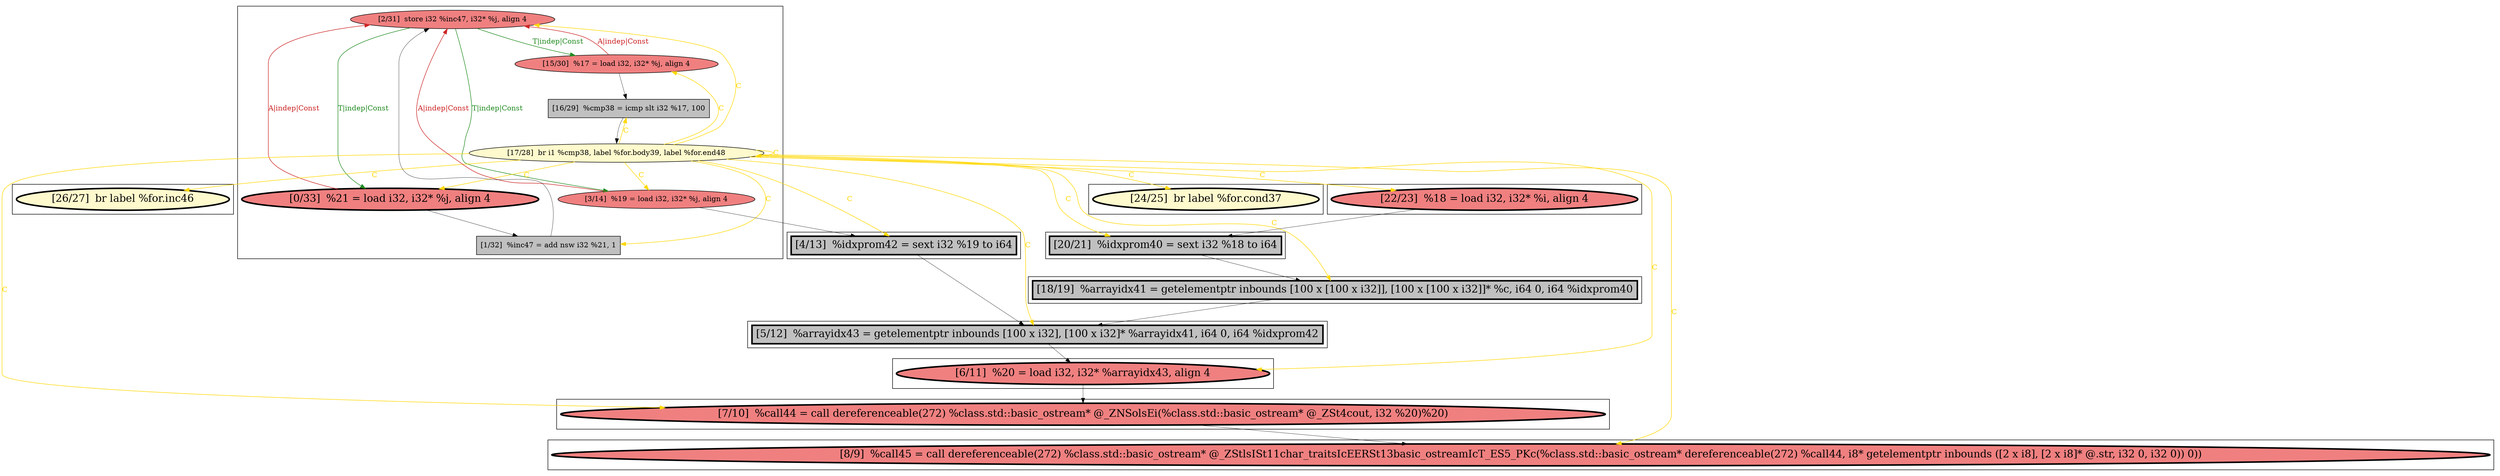 
digraph G {



node1321->node1319 [style=solid,color=forestgreen,label="T|indep|Const",penwidth=1.0,fontcolor=forestgreen ]
node1320->node1323 [style=solid,color=gold,label="C",penwidth=1.0,fontcolor=gold ]
node1320->node1314 [style=solid,color=gold,label="C",penwidth=1.0,fontcolor=gold ]
node1321->node1317 [style=solid,color=forestgreen,label="T|indep|Const",penwidth=1.0,fontcolor=forestgreen ]
node1312->node1311 [style=solid,color=black,label="",penwidth=0.5,fontcolor=black ]
node1316->node1312 [style=solid,color=black,label="",penwidth=0.5,fontcolor=black ]
node1319->node1318 [style=solid,color=black,label="",penwidth=0.5,fontcolor=black ]
node1320->node1320 [style=solid,color=gold,label="C",penwidth=1.0,fontcolor=gold ]
node1310->node1309 [style=solid,color=black,label="",penwidth=0.5,fontcolor=black ]
node1323->node1322 [style=solid,color=black,label="",penwidth=0.5,fontcolor=black ]
node1322->node1320 [style=solid,color=black,label="",penwidth=0.5,fontcolor=black ]
node1319->node1321 [style=solid,color=firebrick3,label="A|indep|Const",penwidth=1.0,fontcolor=firebrick3 ]
node1320->node1317 [style=solid,color=gold,label="C",penwidth=1.0,fontcolor=gold ]
node1320->node1312 [style=solid,color=gold,label="C",penwidth=1.0,fontcolor=gold ]
node1320->node1321 [style=solid,color=gold,label="C",penwidth=1.0,fontcolor=gold ]
node1320->node1315 [style=solid,color=gold,label="C",penwidth=1.0,fontcolor=gold ]
node1320->node1325 [style=solid,color=gold,label="C",penwidth=1.0,fontcolor=gold ]
node1318->node1321 [style=solid,color=black,label="",penwidth=0.5,fontcolor=black ]
node1325->node1316 [style=solid,color=black,label="",penwidth=0.5,fontcolor=black ]
node1320->node1316 [style=solid,color=gold,label="C",penwidth=1.0,fontcolor=gold ]
node1320->node1309 [style=solid,color=gold,label="C",penwidth=1.0,fontcolor=gold ]
node1317->node1321 [style=solid,color=firebrick3,label="A|indep|Const",penwidth=1.0,fontcolor=firebrick3 ]
node1320->node1319 [style=solid,color=gold,label="C",penwidth=1.0,fontcolor=gold ]
node1320->node1310 [style=solid,color=gold,label="C",penwidth=1.0,fontcolor=gold ]
node1320->node1311 [style=solid,color=gold,label="C",penwidth=1.0,fontcolor=gold ]
node1320->node1324 [style=solid,color=gold,label="C",penwidth=1.0,fontcolor=gold ]
node1320->node1318 [style=solid,color=gold,label="C",penwidth=1.0,fontcolor=gold ]
node1313->node1312 [style=solid,color=black,label="",penwidth=0.5,fontcolor=black ]
node1311->node1310 [style=solid,color=black,label="",penwidth=0.5,fontcolor=black ]
node1317->node1313 [style=solid,color=black,label="",penwidth=0.5,fontcolor=black ]
node1320->node1313 [style=solid,color=gold,label="C",penwidth=1.0,fontcolor=gold ]
node1320->node1322 [style=solid,color=gold,label="C",penwidth=1.0,fontcolor=gold ]
node1324->node1325 [style=solid,color=black,label="",penwidth=0.5,fontcolor=black ]
node1323->node1321 [style=solid,color=firebrick3,label="A|indep|Const",penwidth=1.0,fontcolor=firebrick3 ]
node1321->node1323 [style=solid,color=forestgreen,label="T|indep|Const",penwidth=1.0,fontcolor=forestgreen ]


subgraph cluster10 {


node1325 [penwidth=3.0,fontsize=20,fillcolor=grey,label="[20/21]  %idxprom40 = sext i32 %18 to i64",shape=rectangle,style=filled ]



}

subgraph cluster9 {


node1324 [penwidth=3.0,fontsize=20,fillcolor=lightcoral,label="[22/23]  %18 = load i32, i32* %i, align 4",shape=ellipse,style=filled ]



}

subgraph cluster8 {


node1323 [fillcolor=lightcoral,label="[15/30]  %17 = load i32, i32* %j, align 4",shape=ellipse,style=filled ]
node1318 [fillcolor=grey,label="[1/32]  %inc47 = add nsw i32 %21, 1",shape=rectangle,style=filled ]
node1317 [fillcolor=lightcoral,label="[3/14]  %19 = load i32, i32* %j, align 4",shape=ellipse,style=filled ]
node1319 [penwidth=3.0,fontsize=20,fillcolor=lightcoral,label="[0/33]  %21 = load i32, i32* %j, align 4",shape=ellipse,style=filled ]
node1320 [fillcolor=lemonchiffon,label="[17/28]  br i1 %cmp38, label %for.body39, label %for.end48",shape=ellipse,style=filled ]
node1321 [fillcolor=lightcoral,label="[2/31]  store i32 %inc47, i32* %j, align 4",shape=ellipse,style=filled ]
node1322 [fillcolor=grey,label="[16/29]  %cmp38 = icmp slt i32 %17, 100",shape=rectangle,style=filled ]



}

subgraph cluster7 {


node1316 [penwidth=3.0,fontsize=20,fillcolor=grey,label="[18/19]  %arrayidx41 = getelementptr inbounds [100 x [100 x i32]], [100 x [100 x i32]]* %c, i64 0, i64 %idxprom40",shape=rectangle,style=filled ]



}

subgraph cluster6 {


node1315 [penwidth=3.0,fontsize=20,fillcolor=lemonchiffon,label="[24/25]  br label %for.cond37",shape=ellipse,style=filled ]



}

subgraph cluster0 {


node1309 [penwidth=3.0,fontsize=20,fillcolor=lightcoral,label="[8/9]  %call45 = call dereferenceable(272) %class.std::basic_ostream* @_ZStlsISt11char_traitsIcEERSt13basic_ostreamIcT_ES5_PKc(%class.std::basic_ostream* dereferenceable(272) %call44, i8* getelementptr inbounds ([2 x i8], [2 x i8]* @.str, i32 0, i32 0)) 0))",shape=ellipse,style=filled ]



}

subgraph cluster5 {


node1314 [penwidth=3.0,fontsize=20,fillcolor=lemonchiffon,label="[26/27]  br label %for.inc46",shape=ellipse,style=filled ]



}

subgraph cluster1 {


node1310 [penwidth=3.0,fontsize=20,fillcolor=lightcoral,label="[7/10]  %call44 = call dereferenceable(272) %class.std::basic_ostream* @_ZNSolsEi(%class.std::basic_ostream* @_ZSt4cout, i32 %20)%20)",shape=ellipse,style=filled ]



}

subgraph cluster2 {


node1311 [penwidth=3.0,fontsize=20,fillcolor=lightcoral,label="[6/11]  %20 = load i32, i32* %arrayidx43, align 4",shape=ellipse,style=filled ]



}

subgraph cluster3 {


node1312 [penwidth=3.0,fontsize=20,fillcolor=grey,label="[5/12]  %arrayidx43 = getelementptr inbounds [100 x i32], [100 x i32]* %arrayidx41, i64 0, i64 %idxprom42",shape=rectangle,style=filled ]



}

subgraph cluster4 {


node1313 [penwidth=3.0,fontsize=20,fillcolor=grey,label="[4/13]  %idxprom42 = sext i32 %19 to i64",shape=rectangle,style=filled ]



}

}
